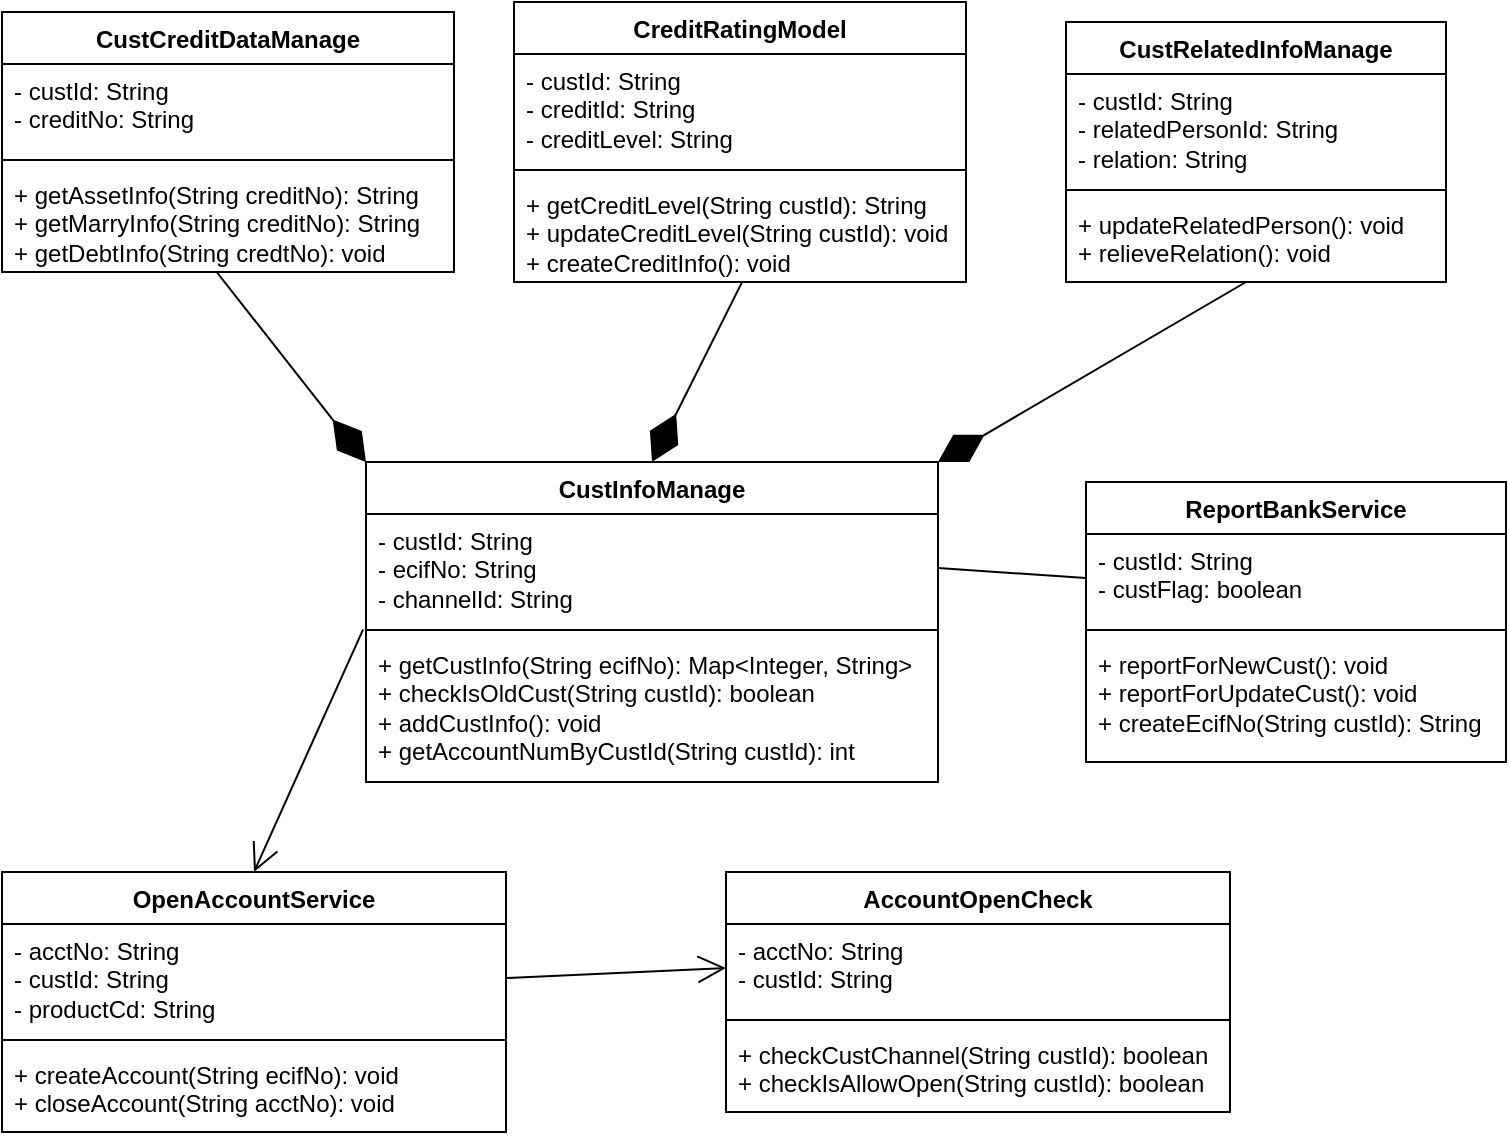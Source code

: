 <mxfile version="21.6.5" type="github">
  <diagram id="C5RBs43oDa-KdzZeNtuy" name="Page-1">
    <mxGraphModel dx="1166" dy="775" grid="1" gridSize="10" guides="1" tooltips="1" connect="1" arrows="1" fold="1" page="1" pageScale="1" pageWidth="827" pageHeight="1169" math="0" shadow="0">
      <root>
        <mxCell id="WIyWlLk6GJQsqaUBKTNV-0" />
        <mxCell id="WIyWlLk6GJQsqaUBKTNV-1" parent="WIyWlLk6GJQsqaUBKTNV-0" />
        <mxCell id="JPXvTSORxzWnUjppaz0d-0" value="CustInfoManage" style="swimlane;fontStyle=1;align=center;verticalAlign=top;childLayout=stackLayout;horizontal=1;startSize=26;horizontalStack=0;resizeParent=1;resizeParentMax=0;resizeLast=0;collapsible=1;marginBottom=0;whiteSpace=wrap;html=1;" parent="WIyWlLk6GJQsqaUBKTNV-1" vertex="1">
          <mxGeometry x="210" y="320" width="286" height="160" as="geometry" />
        </mxCell>
        <mxCell id="JPXvTSORxzWnUjppaz0d-1" value="- custId: String&lt;br&gt;- ecifNo: String&lt;br&gt;- channelId: String" style="text;strokeColor=none;fillColor=none;align=left;verticalAlign=top;spacingLeft=4;spacingRight=4;overflow=hidden;rotatable=0;points=[[0,0.5],[1,0.5]];portConstraint=eastwest;whiteSpace=wrap;html=1;" parent="JPXvTSORxzWnUjppaz0d-0" vertex="1">
          <mxGeometry y="26" width="286" height="54" as="geometry" />
        </mxCell>
        <mxCell id="JPXvTSORxzWnUjppaz0d-2" value="" style="line;strokeWidth=1;fillColor=none;align=left;verticalAlign=middle;spacingTop=-1;spacingLeft=3;spacingRight=3;rotatable=0;labelPosition=right;points=[];portConstraint=eastwest;strokeColor=inherit;" parent="JPXvTSORxzWnUjppaz0d-0" vertex="1">
          <mxGeometry y="80" width="286" height="8" as="geometry" />
        </mxCell>
        <mxCell id="JPXvTSORxzWnUjppaz0d-3" value="+ getCustInfo(String ecifNo): Map&amp;lt;Integer, String&amp;gt;&lt;br&gt;+ checkIsOldCust(String custId): boolean&lt;br&gt;+ addCustInfo(): void&lt;br&gt;+ getAccountNumByCustId(String custId): int" style="text;strokeColor=none;fillColor=none;align=left;verticalAlign=top;spacingLeft=4;spacingRight=4;overflow=hidden;rotatable=0;points=[[0,0.5],[1,0.5]];portConstraint=eastwest;whiteSpace=wrap;html=1;" parent="JPXvTSORxzWnUjppaz0d-0" vertex="1">
          <mxGeometry y="88" width="286" height="72" as="geometry" />
        </mxCell>
        <mxCell id="9bOCLUyIO7LpmUojsbxt-0" value="CreditRatingModel" style="swimlane;fontStyle=1;align=center;verticalAlign=top;childLayout=stackLayout;horizontal=1;startSize=26;horizontalStack=0;resizeParent=1;resizeParentMax=0;resizeLast=0;collapsible=1;marginBottom=0;whiteSpace=wrap;html=1;" parent="WIyWlLk6GJQsqaUBKTNV-1" vertex="1">
          <mxGeometry x="284" y="90" width="226" height="140" as="geometry" />
        </mxCell>
        <mxCell id="9bOCLUyIO7LpmUojsbxt-1" value="- custId: String&lt;br&gt;- creditId: String&lt;br&gt;- creditLevel: String" style="text;strokeColor=none;fillColor=none;align=left;verticalAlign=top;spacingLeft=4;spacingRight=4;overflow=hidden;rotatable=0;points=[[0,0.5],[1,0.5]];portConstraint=eastwest;whiteSpace=wrap;html=1;" parent="9bOCLUyIO7LpmUojsbxt-0" vertex="1">
          <mxGeometry y="26" width="226" height="54" as="geometry" />
        </mxCell>
        <mxCell id="9bOCLUyIO7LpmUojsbxt-2" value="" style="line;strokeWidth=1;fillColor=none;align=left;verticalAlign=middle;spacingTop=-1;spacingLeft=3;spacingRight=3;rotatable=0;labelPosition=right;points=[];portConstraint=eastwest;strokeColor=inherit;" parent="9bOCLUyIO7LpmUojsbxt-0" vertex="1">
          <mxGeometry y="80" width="226" height="8" as="geometry" />
        </mxCell>
        <mxCell id="9bOCLUyIO7LpmUojsbxt-3" value="+ getCreditLevel(String custId): String&lt;br&gt;+ updateCreditLevel(String custId): void&lt;br&gt;+ createCreditInfo(): void" style="text;strokeColor=none;fillColor=none;align=left;verticalAlign=top;spacingLeft=4;spacingRight=4;overflow=hidden;rotatable=0;points=[[0,0.5],[1,0.5]];portConstraint=eastwest;whiteSpace=wrap;html=1;" parent="9bOCLUyIO7LpmUojsbxt-0" vertex="1">
          <mxGeometry y="88" width="226" height="52" as="geometry" />
        </mxCell>
        <mxCell id="9bOCLUyIO7LpmUojsbxt-4" value="" style="endArrow=diamondThin;endFill=1;endSize=24;html=1;rounded=0;entryX=0.5;entryY=0;entryDx=0;entryDy=0;exitX=0.504;exitY=1.006;exitDx=0;exitDy=0;exitPerimeter=0;" parent="WIyWlLk6GJQsqaUBKTNV-1" source="9bOCLUyIO7LpmUojsbxt-3" target="JPXvTSORxzWnUjppaz0d-0" edge="1">
          <mxGeometry width="160" relative="1" as="geometry">
            <mxPoint x="400" y="230" as="sourcePoint" />
            <mxPoint x="470" y="280" as="targetPoint" />
          </mxGeometry>
        </mxCell>
        <mxCell id="9bOCLUyIO7LpmUojsbxt-6" value="CustCreditDataManage" style="swimlane;fontStyle=1;align=center;verticalAlign=top;childLayout=stackLayout;horizontal=1;startSize=26;horizontalStack=0;resizeParent=1;resizeParentMax=0;resizeLast=0;collapsible=1;marginBottom=0;whiteSpace=wrap;html=1;" parent="WIyWlLk6GJQsqaUBKTNV-1" vertex="1">
          <mxGeometry x="28" y="95" width="226" height="130" as="geometry" />
        </mxCell>
        <mxCell id="9bOCLUyIO7LpmUojsbxt-7" value="- custId: String&lt;br&gt;- creditNo: String" style="text;strokeColor=none;fillColor=none;align=left;verticalAlign=top;spacingLeft=4;spacingRight=4;overflow=hidden;rotatable=0;points=[[0,0.5],[1,0.5]];portConstraint=eastwest;whiteSpace=wrap;html=1;" parent="9bOCLUyIO7LpmUojsbxt-6" vertex="1">
          <mxGeometry y="26" width="226" height="44" as="geometry" />
        </mxCell>
        <mxCell id="9bOCLUyIO7LpmUojsbxt-8" value="" style="line;strokeWidth=1;fillColor=none;align=left;verticalAlign=middle;spacingTop=-1;spacingLeft=3;spacingRight=3;rotatable=0;labelPosition=right;points=[];portConstraint=eastwest;strokeColor=inherit;" parent="9bOCLUyIO7LpmUojsbxt-6" vertex="1">
          <mxGeometry y="70" width="226" height="8" as="geometry" />
        </mxCell>
        <mxCell id="9bOCLUyIO7LpmUojsbxt-9" value="+ getAssetInfo(String creditNo): String&lt;br&gt;+ getMarryInfo(String creditNo): String&lt;br&gt;+ getDebtInfo(String credtNo): void" style="text;strokeColor=none;fillColor=none;align=left;verticalAlign=top;spacingLeft=4;spacingRight=4;overflow=hidden;rotatable=0;points=[[0,0.5],[1,0.5]];portConstraint=eastwest;whiteSpace=wrap;html=1;" parent="9bOCLUyIO7LpmUojsbxt-6" vertex="1">
          <mxGeometry y="78" width="226" height="52" as="geometry" />
        </mxCell>
        <mxCell id="9bOCLUyIO7LpmUojsbxt-10" value="" style="endArrow=diamondThin;endFill=1;endSize=24;html=1;rounded=0;exitX=0.475;exitY=1;exitDx=0;exitDy=0;exitPerimeter=0;entryX=0;entryY=0;entryDx=0;entryDy=0;" parent="WIyWlLk6GJQsqaUBKTNV-1" source="9bOCLUyIO7LpmUojsbxt-9" target="JPXvTSORxzWnUjppaz0d-0" edge="1">
          <mxGeometry width="160" relative="1" as="geometry">
            <mxPoint x="60" y="280" as="sourcePoint" />
            <mxPoint x="220" y="280" as="targetPoint" />
          </mxGeometry>
        </mxCell>
        <mxCell id="9bOCLUyIO7LpmUojsbxt-11" value="CustRelatedInfoManage" style="swimlane;fontStyle=1;align=center;verticalAlign=top;childLayout=stackLayout;horizontal=1;startSize=26;horizontalStack=0;resizeParent=1;resizeParentMax=0;resizeLast=0;collapsible=1;marginBottom=0;whiteSpace=wrap;html=1;" parent="WIyWlLk6GJQsqaUBKTNV-1" vertex="1">
          <mxGeometry x="560" y="100" width="190" height="130" as="geometry" />
        </mxCell>
        <mxCell id="9bOCLUyIO7LpmUojsbxt-12" value="- custId: String&lt;br&gt;- relatedPersonId: String&lt;br&gt;- relation: String" style="text;strokeColor=none;fillColor=none;align=left;verticalAlign=top;spacingLeft=4;spacingRight=4;overflow=hidden;rotatable=0;points=[[0,0.5],[1,0.5]];portConstraint=eastwest;whiteSpace=wrap;html=1;" parent="9bOCLUyIO7LpmUojsbxt-11" vertex="1">
          <mxGeometry y="26" width="190" height="54" as="geometry" />
        </mxCell>
        <mxCell id="9bOCLUyIO7LpmUojsbxt-13" value="" style="line;strokeWidth=1;fillColor=none;align=left;verticalAlign=middle;spacingTop=-1;spacingLeft=3;spacingRight=3;rotatable=0;labelPosition=right;points=[];portConstraint=eastwest;strokeColor=inherit;" parent="9bOCLUyIO7LpmUojsbxt-11" vertex="1">
          <mxGeometry y="80" width="190" height="8" as="geometry" />
        </mxCell>
        <mxCell id="9bOCLUyIO7LpmUojsbxt-14" value="+ updateRelatedPerson(): void&lt;br&gt;+ relieveRelation(): void" style="text;strokeColor=none;fillColor=none;align=left;verticalAlign=top;spacingLeft=4;spacingRight=4;overflow=hidden;rotatable=0;points=[[0,0.5],[1,0.5]];portConstraint=eastwest;whiteSpace=wrap;html=1;" parent="9bOCLUyIO7LpmUojsbxt-11" vertex="1">
          <mxGeometry y="88" width="190" height="42" as="geometry" />
        </mxCell>
        <mxCell id="9bOCLUyIO7LpmUojsbxt-15" value="" style="endArrow=diamondThin;endFill=1;endSize=24;html=1;rounded=0;entryX=1;entryY=0;entryDx=0;entryDy=0;" parent="WIyWlLk6GJQsqaUBKTNV-1" target="JPXvTSORxzWnUjppaz0d-0" edge="1">
          <mxGeometry width="160" relative="1" as="geometry">
            <mxPoint x="650" y="230" as="sourcePoint" />
            <mxPoint x="540" y="320" as="targetPoint" />
          </mxGeometry>
        </mxCell>
        <mxCell id="0jc5ZxIVJfhT72apnX45-2" value="ReportBankService" style="swimlane;fontStyle=1;align=center;verticalAlign=top;childLayout=stackLayout;horizontal=1;startSize=26;horizontalStack=0;resizeParent=1;resizeParentMax=0;resizeLast=0;collapsible=1;marginBottom=0;whiteSpace=wrap;html=1;" parent="WIyWlLk6GJQsqaUBKTNV-1" vertex="1">
          <mxGeometry x="570" y="330" width="210" height="140" as="geometry" />
        </mxCell>
        <mxCell id="0jc5ZxIVJfhT72apnX45-3" value="- custId: String&lt;br&gt;- custFlag: boolean" style="text;strokeColor=none;fillColor=none;align=left;verticalAlign=top;spacingLeft=4;spacingRight=4;overflow=hidden;rotatable=0;points=[[0,0.5],[1,0.5]];portConstraint=eastwest;whiteSpace=wrap;html=1;" parent="0jc5ZxIVJfhT72apnX45-2" vertex="1">
          <mxGeometry y="26" width="210" height="44" as="geometry" />
        </mxCell>
        <mxCell id="0jc5ZxIVJfhT72apnX45-4" value="" style="line;strokeWidth=1;fillColor=none;align=left;verticalAlign=middle;spacingTop=-1;spacingLeft=3;spacingRight=3;rotatable=0;labelPosition=right;points=[];portConstraint=eastwest;strokeColor=inherit;" parent="0jc5ZxIVJfhT72apnX45-2" vertex="1">
          <mxGeometry y="70" width="210" height="8" as="geometry" />
        </mxCell>
        <mxCell id="0jc5ZxIVJfhT72apnX45-5" value="+ reportForNewCust(): void&lt;br&gt;+ reportForUpdateCust(): void&lt;br&gt;+ createEcifNo(String custId): String" style="text;strokeColor=none;fillColor=none;align=left;verticalAlign=top;spacingLeft=4;spacingRight=4;overflow=hidden;rotatable=0;points=[[0,0.5],[1,0.5]];portConstraint=eastwest;whiteSpace=wrap;html=1;" parent="0jc5ZxIVJfhT72apnX45-2" vertex="1">
          <mxGeometry y="78" width="210" height="62" as="geometry" />
        </mxCell>
        <mxCell id="0jc5ZxIVJfhT72apnX45-8" value="OpenAccountService" style="swimlane;fontStyle=1;align=center;verticalAlign=top;childLayout=stackLayout;horizontal=1;startSize=26;horizontalStack=0;resizeParent=1;resizeParentMax=0;resizeLast=0;collapsible=1;marginBottom=0;whiteSpace=wrap;html=1;" parent="WIyWlLk6GJQsqaUBKTNV-1" vertex="1">
          <mxGeometry x="28" y="525" width="252" height="130" as="geometry" />
        </mxCell>
        <mxCell id="0jc5ZxIVJfhT72apnX45-9" value="- acctNo: String&lt;br&gt;- custId: String&lt;br&gt;- productCd: String" style="text;strokeColor=none;fillColor=none;align=left;verticalAlign=top;spacingLeft=4;spacingRight=4;overflow=hidden;rotatable=0;points=[[0,0.5],[1,0.5]];portConstraint=eastwest;whiteSpace=wrap;html=1;" parent="0jc5ZxIVJfhT72apnX45-8" vertex="1">
          <mxGeometry y="26" width="252" height="54" as="geometry" />
        </mxCell>
        <mxCell id="0jc5ZxIVJfhT72apnX45-10" value="" style="line;strokeWidth=1;fillColor=none;align=left;verticalAlign=middle;spacingTop=-1;spacingLeft=3;spacingRight=3;rotatable=0;labelPosition=right;points=[];portConstraint=eastwest;strokeColor=inherit;" parent="0jc5ZxIVJfhT72apnX45-8" vertex="1">
          <mxGeometry y="80" width="252" height="8" as="geometry" />
        </mxCell>
        <mxCell id="0jc5ZxIVJfhT72apnX45-11" value="+ createAccount(String ecifNo): void&lt;br&gt;+ closeAccount(String acctNo): void" style="text;strokeColor=none;fillColor=none;align=left;verticalAlign=top;spacingLeft=4;spacingRight=4;overflow=hidden;rotatable=0;points=[[0,0.5],[1,0.5]];portConstraint=eastwest;whiteSpace=wrap;html=1;" parent="0jc5ZxIVJfhT72apnX45-8" vertex="1">
          <mxGeometry y="88" width="252" height="42" as="geometry" />
        </mxCell>
        <mxCell id="0jc5ZxIVJfhT72apnX45-12" value="" style="endArrow=open;endFill=1;endSize=12;html=1;rounded=0;entryX=0.5;entryY=0;entryDx=0;entryDy=0;exitX=-0.005;exitY=0.458;exitDx=0;exitDy=0;exitPerimeter=0;" parent="WIyWlLk6GJQsqaUBKTNV-1" source="JPXvTSORxzWnUjppaz0d-2" target="0jc5ZxIVJfhT72apnX45-8" edge="1">
          <mxGeometry width="160" relative="1" as="geometry">
            <mxPoint x="130" y="420" as="sourcePoint" />
            <mxPoint x="70" y="470" as="targetPoint" />
          </mxGeometry>
        </mxCell>
        <mxCell id="0jc5ZxIVJfhT72apnX45-15" value="" style="endArrow=none;endFill=0;endSize=12;html=1;rounded=0;entryX=1;entryY=0.5;entryDx=0;entryDy=0;exitX=0;exitY=0.5;exitDx=0;exitDy=0;" parent="WIyWlLk6GJQsqaUBKTNV-1" source="0jc5ZxIVJfhT72apnX45-3" target="JPXvTSORxzWnUjppaz0d-1" edge="1">
          <mxGeometry width="160" relative="1" as="geometry">
            <mxPoint x="620" y="480" as="sourcePoint" />
            <mxPoint x="522" y="599" as="targetPoint" />
          </mxGeometry>
        </mxCell>
        <mxCell id="0jc5ZxIVJfhT72apnX45-16" value="AccountOpenCheck" style="swimlane;fontStyle=1;align=center;verticalAlign=top;childLayout=stackLayout;horizontal=1;startSize=26;horizontalStack=0;resizeParent=1;resizeParentMax=0;resizeLast=0;collapsible=1;marginBottom=0;whiteSpace=wrap;html=1;" parent="WIyWlLk6GJQsqaUBKTNV-1" vertex="1">
          <mxGeometry x="390" y="525" width="252" height="120" as="geometry" />
        </mxCell>
        <mxCell id="0jc5ZxIVJfhT72apnX45-17" value="- acctNo: String&lt;br&gt;- custId: String" style="text;strokeColor=none;fillColor=none;align=left;verticalAlign=top;spacingLeft=4;spacingRight=4;overflow=hidden;rotatable=0;points=[[0,0.5],[1,0.5]];portConstraint=eastwest;whiteSpace=wrap;html=1;" parent="0jc5ZxIVJfhT72apnX45-16" vertex="1">
          <mxGeometry y="26" width="252" height="44" as="geometry" />
        </mxCell>
        <mxCell id="0jc5ZxIVJfhT72apnX45-18" value="" style="line;strokeWidth=1;fillColor=none;align=left;verticalAlign=middle;spacingTop=-1;spacingLeft=3;spacingRight=3;rotatable=0;labelPosition=right;points=[];portConstraint=eastwest;strokeColor=inherit;" parent="0jc5ZxIVJfhT72apnX45-16" vertex="1">
          <mxGeometry y="70" width="252" height="8" as="geometry" />
        </mxCell>
        <mxCell id="0jc5ZxIVJfhT72apnX45-19" value="+ checkCustChannel(String custId): boolean&lt;br&gt;+ checkIsAllowOpen(String custId): boolean" style="text;strokeColor=none;fillColor=none;align=left;verticalAlign=top;spacingLeft=4;spacingRight=4;overflow=hidden;rotatable=0;points=[[0,0.5],[1,0.5]];portConstraint=eastwest;whiteSpace=wrap;html=1;" parent="0jc5ZxIVJfhT72apnX45-16" vertex="1">
          <mxGeometry y="78" width="252" height="42" as="geometry" />
        </mxCell>
        <mxCell id="0jc5ZxIVJfhT72apnX45-20" value="" style="endArrow=open;endFill=1;endSize=12;html=1;rounded=0;entryX=0;entryY=0.5;entryDx=0;entryDy=0;exitX=1;exitY=0.5;exitDx=0;exitDy=0;" parent="WIyWlLk6GJQsqaUBKTNV-1" source="0jc5ZxIVJfhT72apnX45-9" target="0jc5ZxIVJfhT72apnX45-17" edge="1">
          <mxGeometry width="160" relative="1" as="geometry">
            <mxPoint x="262" y="416" as="sourcePoint" />
            <mxPoint x="164" y="535" as="targetPoint" />
          </mxGeometry>
        </mxCell>
      </root>
    </mxGraphModel>
  </diagram>
</mxfile>
